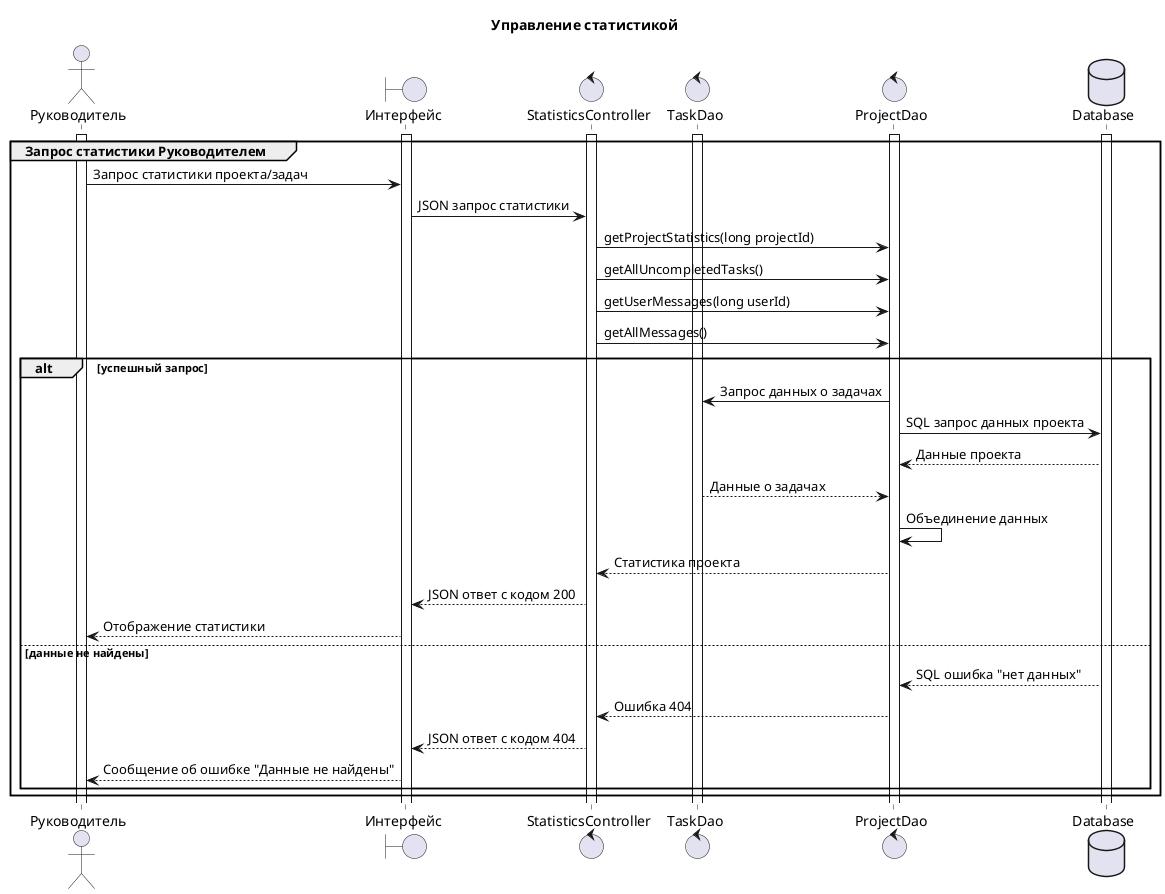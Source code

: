 @startuml sequence
title Управление статистикой

actor Руководитель as manager

boundary "Интерфейс" as site
control StatisticsController as scont
control TaskDao as tasker
control ProjectDao as sserv
database Database as db

activate manager
activate site
activate tasker
activate db
activate scont
activate sserv

group Запрос статистики Руководителем
    manager -> site : Запрос статистики проекта/задач
    site -> scont : JSON запрос статистики
    scont -> sserv : getProjectStatistics(long projectId)
    scont -> sserv : getAllUncompletedTasks()
    scont -> sserv : getUserMessages(long userId)
    scont -> sserv : getAllMessages()
    alt успешный запрос
        sserv -> tasker : Запрос данных о задачах
        sserv -> db : SQL запрос данных проекта
        db --> sserv : Данные проекта
        tasker --> sserv : Данные о задачах
        sserv -> sserv : Объединение данных
        sserv --> scont : Статистика проекта
        scont --> site : JSON ответ с кодом 200
        site --> manager : Отображение статистики
    else данные не найдены
        db --> sserv : SQL ошибка "нет данных"
        sserv --> scont : Ошибка 404
        scont --> site : JSON ответ с кодом 404
        site --> manager : Сообщение об ошибке "Данные не найдены"
    end
end

@enduml